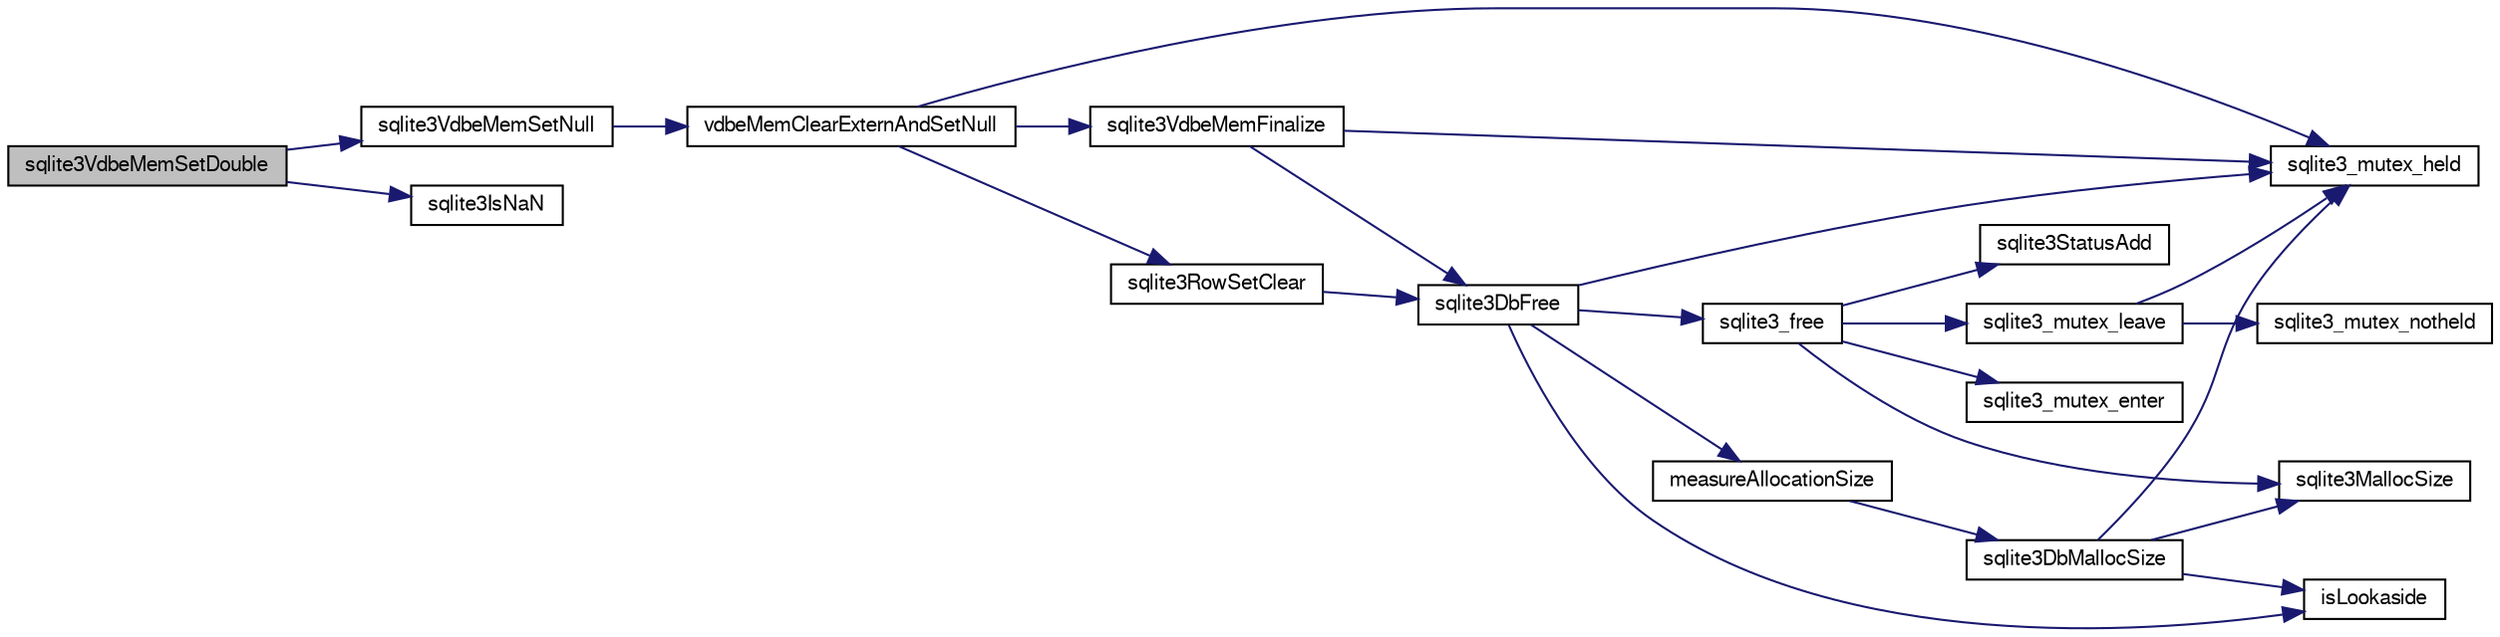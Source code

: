digraph "sqlite3VdbeMemSetDouble"
{
  edge [fontname="FreeSans",fontsize="10",labelfontname="FreeSans",labelfontsize="10"];
  node [fontname="FreeSans",fontsize="10",shape=record];
  rankdir="LR";
  Node775860 [label="sqlite3VdbeMemSetDouble",height=0.2,width=0.4,color="black", fillcolor="grey75", style="filled", fontcolor="black"];
  Node775860 -> Node775861 [color="midnightblue",fontsize="10",style="solid",fontname="FreeSans"];
  Node775861 [label="sqlite3VdbeMemSetNull",height=0.2,width=0.4,color="black", fillcolor="white", style="filled",URL="$sqlite3_8c.html#ae01092c23aebaf8a3ebdf3954609b410"];
  Node775861 -> Node775862 [color="midnightblue",fontsize="10",style="solid",fontname="FreeSans"];
  Node775862 [label="vdbeMemClearExternAndSetNull",height=0.2,width=0.4,color="black", fillcolor="white", style="filled",URL="$sqlite3_8c.html#a29c41a360fb0e86b817777daf061230c"];
  Node775862 -> Node775863 [color="midnightblue",fontsize="10",style="solid",fontname="FreeSans"];
  Node775863 [label="sqlite3_mutex_held",height=0.2,width=0.4,color="black", fillcolor="white", style="filled",URL="$sqlite3_8c.html#acf77da68932b6bc163c5e68547ecc3e7"];
  Node775862 -> Node775864 [color="midnightblue",fontsize="10",style="solid",fontname="FreeSans"];
  Node775864 [label="sqlite3VdbeMemFinalize",height=0.2,width=0.4,color="black", fillcolor="white", style="filled",URL="$sqlite3_8c.html#a2568220f48ddef81b1c43e401042d9d2"];
  Node775864 -> Node775863 [color="midnightblue",fontsize="10",style="solid",fontname="FreeSans"];
  Node775864 -> Node775865 [color="midnightblue",fontsize="10",style="solid",fontname="FreeSans"];
  Node775865 [label="sqlite3DbFree",height=0.2,width=0.4,color="black", fillcolor="white", style="filled",URL="$sqlite3_8c.html#ac70ab821a6607b4a1b909582dc37a069"];
  Node775865 -> Node775863 [color="midnightblue",fontsize="10",style="solid",fontname="FreeSans"];
  Node775865 -> Node775866 [color="midnightblue",fontsize="10",style="solid",fontname="FreeSans"];
  Node775866 [label="measureAllocationSize",height=0.2,width=0.4,color="black", fillcolor="white", style="filled",URL="$sqlite3_8c.html#a45731e644a22fdb756e2b6337224217a"];
  Node775866 -> Node775867 [color="midnightblue",fontsize="10",style="solid",fontname="FreeSans"];
  Node775867 [label="sqlite3DbMallocSize",height=0.2,width=0.4,color="black", fillcolor="white", style="filled",URL="$sqlite3_8c.html#aa397e5a8a03495203a0767abf0a71f86"];
  Node775867 -> Node775868 [color="midnightblue",fontsize="10",style="solid",fontname="FreeSans"];
  Node775868 [label="sqlite3MallocSize",height=0.2,width=0.4,color="black", fillcolor="white", style="filled",URL="$sqlite3_8c.html#acf5d2a5f35270bafb050bd2def576955"];
  Node775867 -> Node775863 [color="midnightblue",fontsize="10",style="solid",fontname="FreeSans"];
  Node775867 -> Node775869 [color="midnightblue",fontsize="10",style="solid",fontname="FreeSans"];
  Node775869 [label="isLookaside",height=0.2,width=0.4,color="black", fillcolor="white", style="filled",URL="$sqlite3_8c.html#a770fa05ff9717b75e16f4d968a77b897"];
  Node775865 -> Node775869 [color="midnightblue",fontsize="10",style="solid",fontname="FreeSans"];
  Node775865 -> Node775870 [color="midnightblue",fontsize="10",style="solid",fontname="FreeSans"];
  Node775870 [label="sqlite3_free",height=0.2,width=0.4,color="black", fillcolor="white", style="filled",URL="$sqlite3_8c.html#a6552349e36a8a691af5487999ab09519"];
  Node775870 -> Node775871 [color="midnightblue",fontsize="10",style="solid",fontname="FreeSans"];
  Node775871 [label="sqlite3_mutex_enter",height=0.2,width=0.4,color="black", fillcolor="white", style="filled",URL="$sqlite3_8c.html#a1c12cde690bd89f104de5cbad12a6bf5"];
  Node775870 -> Node775872 [color="midnightblue",fontsize="10",style="solid",fontname="FreeSans"];
  Node775872 [label="sqlite3StatusAdd",height=0.2,width=0.4,color="black", fillcolor="white", style="filled",URL="$sqlite3_8c.html#afa029f93586aeab4cc85360905dae9cd"];
  Node775870 -> Node775868 [color="midnightblue",fontsize="10",style="solid",fontname="FreeSans"];
  Node775870 -> Node775873 [color="midnightblue",fontsize="10",style="solid",fontname="FreeSans"];
  Node775873 [label="sqlite3_mutex_leave",height=0.2,width=0.4,color="black", fillcolor="white", style="filled",URL="$sqlite3_8c.html#a5838d235601dbd3c1fa993555c6bcc93"];
  Node775873 -> Node775863 [color="midnightblue",fontsize="10",style="solid",fontname="FreeSans"];
  Node775873 -> Node775874 [color="midnightblue",fontsize="10",style="solid",fontname="FreeSans"];
  Node775874 [label="sqlite3_mutex_notheld",height=0.2,width=0.4,color="black", fillcolor="white", style="filled",URL="$sqlite3_8c.html#a83967c837c1c000d3b5adcfaa688f5dc"];
  Node775862 -> Node775875 [color="midnightblue",fontsize="10",style="solid",fontname="FreeSans"];
  Node775875 [label="sqlite3RowSetClear",height=0.2,width=0.4,color="black", fillcolor="white", style="filled",URL="$sqlite3_8c.html#ae153de0cd969511a607e26deeca80342"];
  Node775875 -> Node775865 [color="midnightblue",fontsize="10",style="solid",fontname="FreeSans"];
  Node775860 -> Node775876 [color="midnightblue",fontsize="10",style="solid",fontname="FreeSans"];
  Node775876 [label="sqlite3IsNaN",height=0.2,width=0.4,color="black", fillcolor="white", style="filled",URL="$sqlite3_8c.html#aed4d78203877c3486765ccbc7feebb50"];
}
